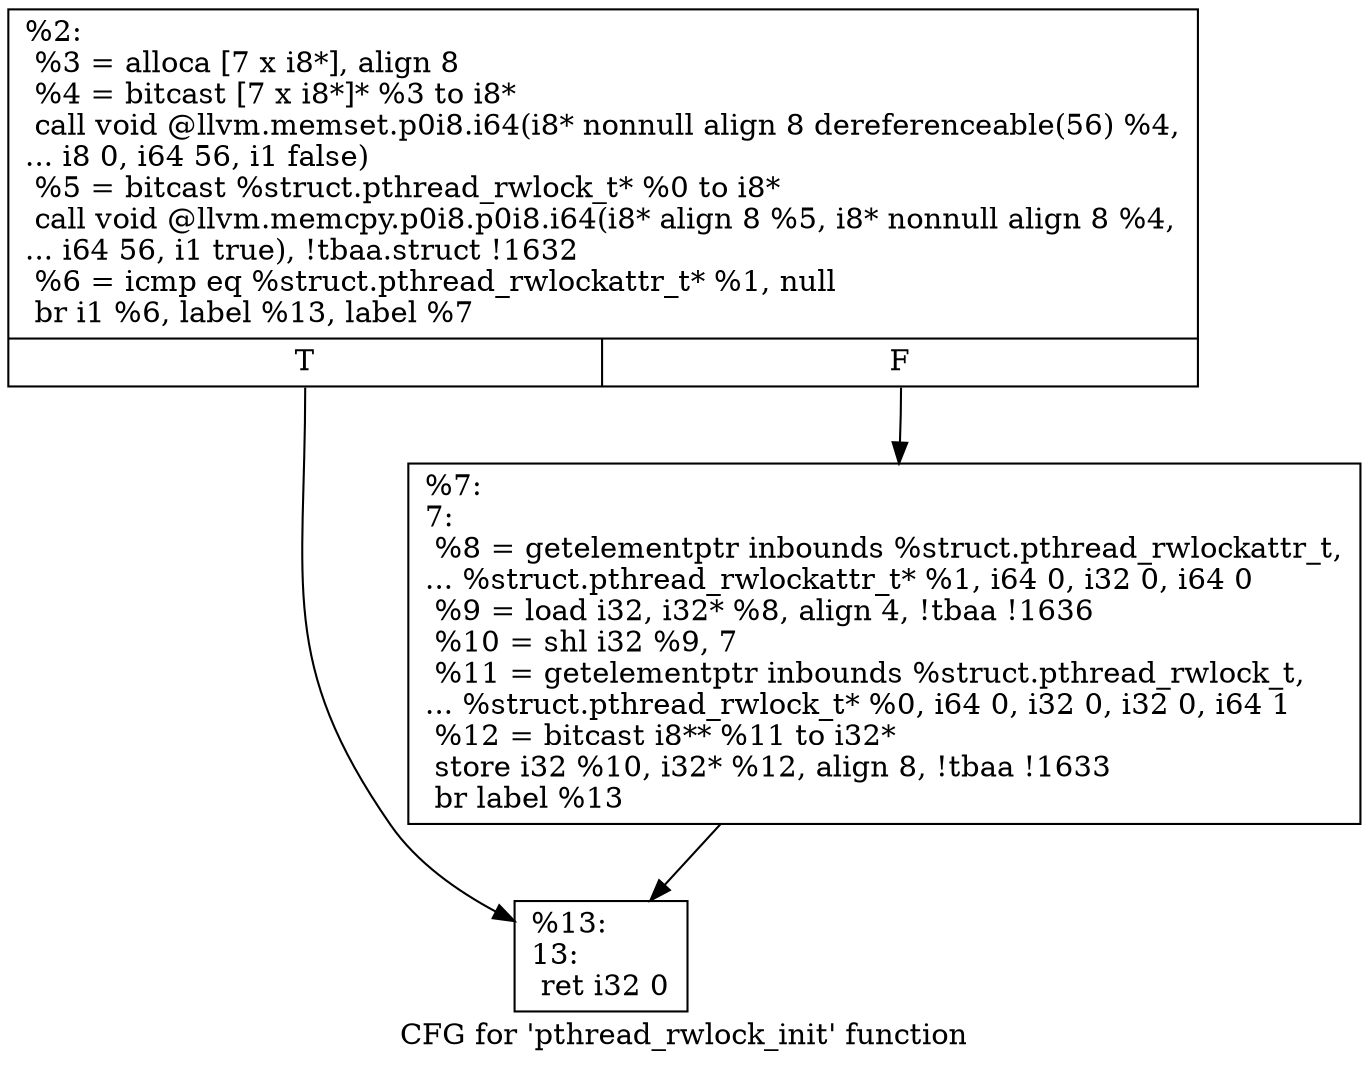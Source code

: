 digraph "CFG for 'pthread_rwlock_init' function" {
	label="CFG for 'pthread_rwlock_init' function";

	Node0x1be2f20 [shape=record,label="{%2:\l  %3 = alloca [7 x i8*], align 8\l  %4 = bitcast [7 x i8*]* %3 to i8*\l  call void @llvm.memset.p0i8.i64(i8* nonnull align 8 dereferenceable(56) %4,\l... i8 0, i64 56, i1 false)\l  %5 = bitcast %struct.pthread_rwlock_t* %0 to i8*\l  call void @llvm.memcpy.p0i8.p0i8.i64(i8* align 8 %5, i8* nonnull align 8 %4,\l... i64 56, i1 true), !tbaa.struct !1632\l  %6 = icmp eq %struct.pthread_rwlockattr_t* %1, null\l  br i1 %6, label %13, label %7\l|{<s0>T|<s1>F}}"];
	Node0x1be2f20:s0 -> Node0x1be3020;
	Node0x1be2f20:s1 -> Node0x1be2fd0;
	Node0x1be2fd0 [shape=record,label="{%7:\l7:                                                \l  %8 = getelementptr inbounds %struct.pthread_rwlockattr_t,\l... %struct.pthread_rwlockattr_t* %1, i64 0, i32 0, i64 0\l  %9 = load i32, i32* %8, align 4, !tbaa !1636\l  %10 = shl i32 %9, 7\l  %11 = getelementptr inbounds %struct.pthread_rwlock_t,\l... %struct.pthread_rwlock_t* %0, i64 0, i32 0, i32 0, i64 1\l  %12 = bitcast i8** %11 to i32*\l  store i32 %10, i32* %12, align 8, !tbaa !1633\l  br label %13\l}"];
	Node0x1be2fd0 -> Node0x1be3020;
	Node0x1be3020 [shape=record,label="{%13:\l13:                                               \l  ret i32 0\l}"];
}
